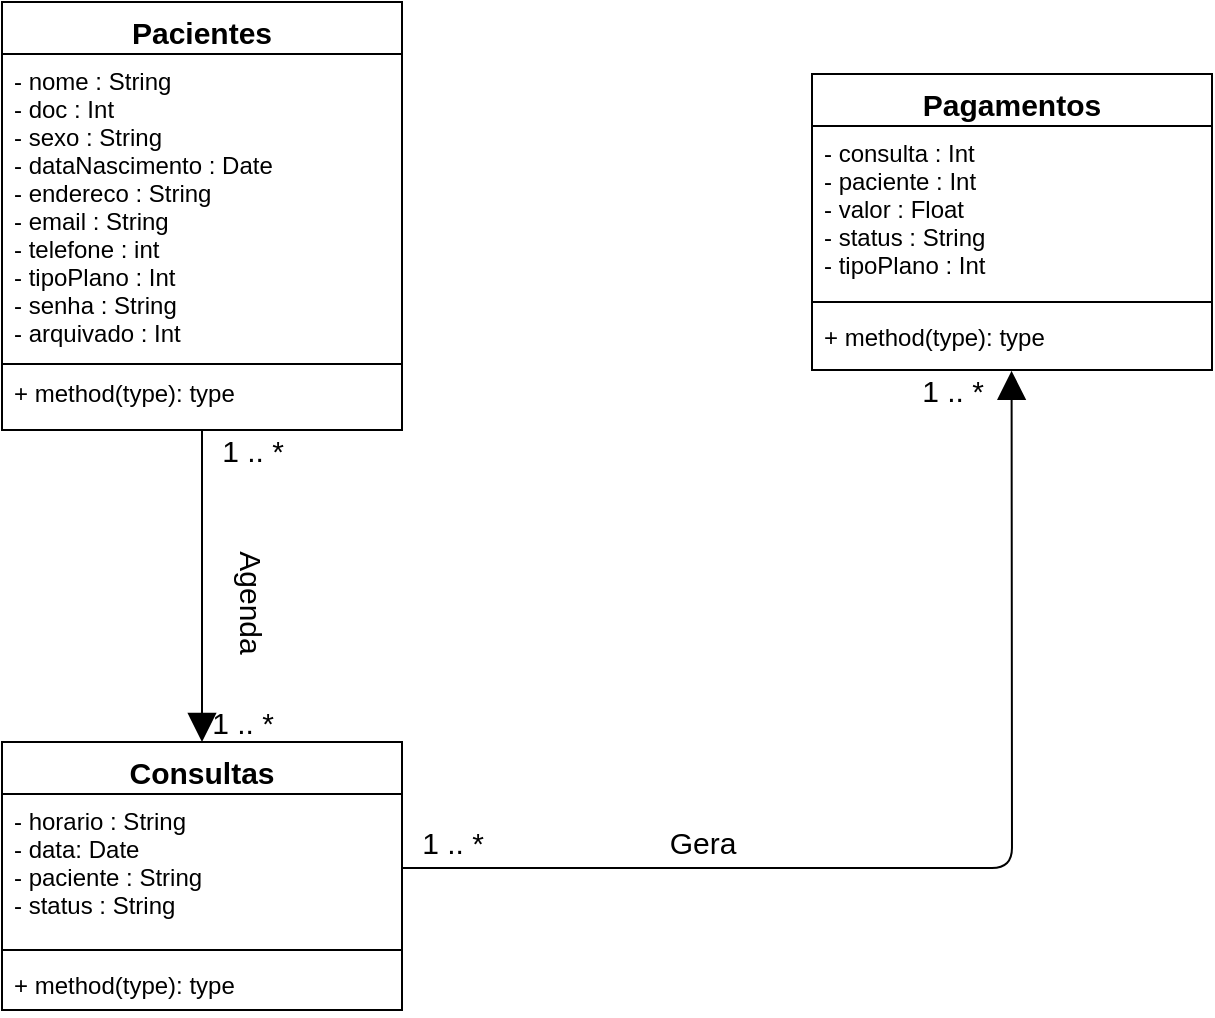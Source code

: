 <mxfile version="15.6.8"><diagram id="rg-k8v09DZM8uCW68wN-" name="Página-1"><mxGraphModel dx="1381" dy="764" grid="1" gridSize="10" guides="1" tooltips="1" connect="1" arrows="1" fold="1" page="1" pageScale="1" pageWidth="1169" pageHeight="827" math="0" shadow="0"><root><mxCell id="0"/><mxCell id="1" parent="0"/><mxCell id="7jNhrX8qFzM8LkpU2Btm-1" value="Pacientes" style="swimlane;fontStyle=1;align=center;verticalAlign=top;childLayout=stackLayout;horizontal=1;startSize=26;horizontalStack=0;resizeParent=1;resizeParentMax=0;resizeLast=0;collapsible=1;marginBottom=0;fontSize=15;" parent="1" vertex="1"><mxGeometry x="100" y="90" width="200" height="214" as="geometry"/></mxCell><mxCell id="7jNhrX8qFzM8LkpU2Btm-2" value="- nome : String&#10;- doc : Int&#10;- sexo : String&#10;- dataNascimento : Date&#10;- endereco : String&#10;- email : String&#10;- telefone : int&#10;- tipoPlano : Int&#10;- senha : String&#10;- arquivado : Int&#10;&#10;" style="text;strokeColor=none;fillColor=none;align=left;verticalAlign=top;spacingLeft=4;spacingRight=4;overflow=hidden;rotatable=0;points=[[0,0.5],[1,0.5]];portConstraint=eastwest;" parent="7jNhrX8qFzM8LkpU2Btm-1" vertex="1"><mxGeometry y="26" width="200" height="154" as="geometry"/></mxCell><mxCell id="7jNhrX8qFzM8LkpU2Btm-3" value="" style="line;strokeWidth=1;fillColor=none;align=left;verticalAlign=middle;spacingTop=-1;spacingLeft=3;spacingRight=3;rotatable=0;labelPosition=right;points=[];portConstraint=eastwest;" parent="7jNhrX8qFzM8LkpU2Btm-1" vertex="1"><mxGeometry y="180" width="200" height="2" as="geometry"/></mxCell><mxCell id="7jNhrX8qFzM8LkpU2Btm-4" value="+ method(type): type" style="text;strokeColor=none;fillColor=none;align=left;verticalAlign=top;spacingLeft=4;spacingRight=4;overflow=hidden;rotatable=0;points=[[0,0.5],[1,0.5]];portConstraint=eastwest;" parent="7jNhrX8qFzM8LkpU2Btm-1" vertex="1"><mxGeometry y="182" width="200" height="32" as="geometry"/></mxCell><mxCell id="7jNhrX8qFzM8LkpU2Btm-5" value="Consultas" style="swimlane;fontStyle=1;align=center;verticalAlign=top;childLayout=stackLayout;horizontal=1;startSize=26;horizontalStack=0;resizeParent=1;resizeParentMax=0;resizeLast=0;collapsible=1;marginBottom=0;fontSize=15;" parent="1" vertex="1"><mxGeometry x="100" y="460" width="200" height="134" as="geometry"/></mxCell><mxCell id="7jNhrX8qFzM8LkpU2Btm-6" value="- horario : String&#10;- data: Date&#10;- paciente : String&#10;- status : String&#10;&#10;" style="text;strokeColor=none;fillColor=none;align=left;verticalAlign=top;spacingLeft=4;spacingRight=4;overflow=hidden;rotatable=0;points=[[0,0.5],[1,0.5]];portConstraint=eastwest;" parent="7jNhrX8qFzM8LkpU2Btm-5" vertex="1"><mxGeometry y="26" width="200" height="74" as="geometry"/></mxCell><mxCell id="7jNhrX8qFzM8LkpU2Btm-7" value="" style="line;strokeWidth=1;fillColor=none;align=left;verticalAlign=middle;spacingTop=-1;spacingLeft=3;spacingRight=3;rotatable=0;labelPosition=right;points=[];portConstraint=eastwest;" parent="7jNhrX8qFzM8LkpU2Btm-5" vertex="1"><mxGeometry y="100" width="200" height="8" as="geometry"/></mxCell><mxCell id="7jNhrX8qFzM8LkpU2Btm-8" value="+ method(type): type" style="text;strokeColor=none;fillColor=none;align=left;verticalAlign=top;spacingLeft=4;spacingRight=4;overflow=hidden;rotatable=0;points=[[0,0.5],[1,0.5]];portConstraint=eastwest;" parent="7jNhrX8qFzM8LkpU2Btm-5" vertex="1"><mxGeometry y="108" width="200" height="26" as="geometry"/></mxCell><mxCell id="7jNhrX8qFzM8LkpU2Btm-9" value="Pagamentos&#10;" style="swimlane;fontStyle=1;align=center;verticalAlign=top;childLayout=stackLayout;horizontal=1;startSize=26;horizontalStack=0;resizeParent=1;resizeParentMax=0;resizeLast=0;collapsible=1;marginBottom=0;fontSize=15;" parent="1" vertex="1"><mxGeometry x="505" y="126" width="200" height="148" as="geometry"/></mxCell><mxCell id="7jNhrX8qFzM8LkpU2Btm-10" value="- consulta : Int&#10;- paciente : Int&#10;- valor : Float&#10;- status : String&#10;- tipoPlano : Int" style="text;strokeColor=none;fillColor=none;align=left;verticalAlign=top;spacingLeft=4;spacingRight=4;overflow=hidden;rotatable=0;points=[[0,0.5],[1,0.5]];portConstraint=eastwest;" parent="7jNhrX8qFzM8LkpU2Btm-9" vertex="1"><mxGeometry y="26" width="200" height="84" as="geometry"/></mxCell><mxCell id="7jNhrX8qFzM8LkpU2Btm-11" value="" style="line;strokeWidth=1;fillColor=none;align=left;verticalAlign=middle;spacingTop=-1;spacingLeft=3;spacingRight=3;rotatable=0;labelPosition=right;points=[];portConstraint=eastwest;" parent="7jNhrX8qFzM8LkpU2Btm-9" vertex="1"><mxGeometry y="110" width="200" height="8" as="geometry"/></mxCell><mxCell id="7jNhrX8qFzM8LkpU2Btm-12" value="+ method(type): type" style="text;strokeColor=none;fillColor=none;align=left;verticalAlign=top;spacingLeft=4;spacingRight=4;overflow=hidden;rotatable=0;points=[[0,0.5],[1,0.5]];portConstraint=eastwest;" parent="7jNhrX8qFzM8LkpU2Btm-9" vertex="1"><mxGeometry y="118" width="200" height="30" as="geometry"/></mxCell><mxCell id="7jNhrX8qFzM8LkpU2Btm-14" value="" style="endArrow=none;html=1;fontSize=15;exitX=0.5;exitY=0;exitDx=0;exitDy=0;entryX=0.5;entryY=1;entryDx=0;entryDy=0;endFill=0;startArrow=block;startFill=1;endSize=6;startSize=12;" parent="1" source="7jNhrX8qFzM8LkpU2Btm-5" target="7jNhrX8qFzM8LkpU2Btm-1" edge="1"><mxGeometry width="50" height="50" relative="1" as="geometry"><mxPoint x="420" y="370" as="sourcePoint"/><mxPoint x="470" y="320" as="targetPoint"/></mxGeometry></mxCell><mxCell id="7jNhrX8qFzM8LkpU2Btm-15" value="" style="endArrow=block;html=1;fontSize=15;entryX=0.499;entryY=1.014;entryDx=0;entryDy=0;startArrow=none;startFill=0;endFill=1;endSize=12;exitX=1;exitY=0.5;exitDx=0;exitDy=0;entryPerimeter=0;" parent="1" source="7jNhrX8qFzM8LkpU2Btm-6" target="7jNhrX8qFzM8LkpU2Btm-12" edge="1"><mxGeometry width="50" height="50" relative="1" as="geometry"><mxPoint x="420" y="370" as="sourcePoint"/><mxPoint x="470" y="320" as="targetPoint"/><Array as="points"><mxPoint x="605" y="523"/></Array></mxGeometry></mxCell><mxCell id="7jNhrX8qFzM8LkpU2Btm-17" value="1 .. *" style="text;html=1;align=center;verticalAlign=middle;resizable=0;points=[];autosize=1;strokeColor=none;fontSize=15;" parent="1" vertex="1"><mxGeometry x="200" y="304" width="50" height="20" as="geometry"/></mxCell><mxCell id="7jNhrX8qFzM8LkpU2Btm-20" value="1 .. *" style="text;html=1;align=center;verticalAlign=middle;resizable=0;points=[];autosize=1;strokeColor=none;fontSize=15;" parent="1" vertex="1"><mxGeometry x="195" y="440" width="50" height="20" as="geometry"/></mxCell><mxCell id="7jNhrX8qFzM8LkpU2Btm-21" value="1 .. *" style="text;html=1;align=center;verticalAlign=middle;resizable=0;points=[];autosize=1;strokeColor=none;fontSize=15;" parent="1" vertex="1"><mxGeometry x="300" y="500" width="50" height="20" as="geometry"/></mxCell><mxCell id="7jNhrX8qFzM8LkpU2Btm-22" value="1 .. *" style="text;html=1;align=center;verticalAlign=middle;resizable=0;points=[];autosize=1;strokeColor=none;fontSize=15;" parent="1" vertex="1"><mxGeometry x="550" y="274" width="50" height="20" as="geometry"/></mxCell><mxCell id="7jNhrX8qFzM8LkpU2Btm-23" value="Gera" style="text;html=1;align=center;verticalAlign=middle;resizable=0;points=[];autosize=1;strokeColor=none;fontSize=15;" parent="1" vertex="1"><mxGeometry x="425" y="500" width="50" height="20" as="geometry"/></mxCell><mxCell id="7jNhrX8qFzM8LkpU2Btm-24" value="Agenda" style="text;html=1;align=center;verticalAlign=middle;resizable=0;points=[];autosize=1;strokeColor=none;fontSize=15;rotation=90;" parent="1" vertex="1"><mxGeometry x="195" y="380" width="60" height="20" as="geometry"/></mxCell></root></mxGraphModel></diagram></mxfile>